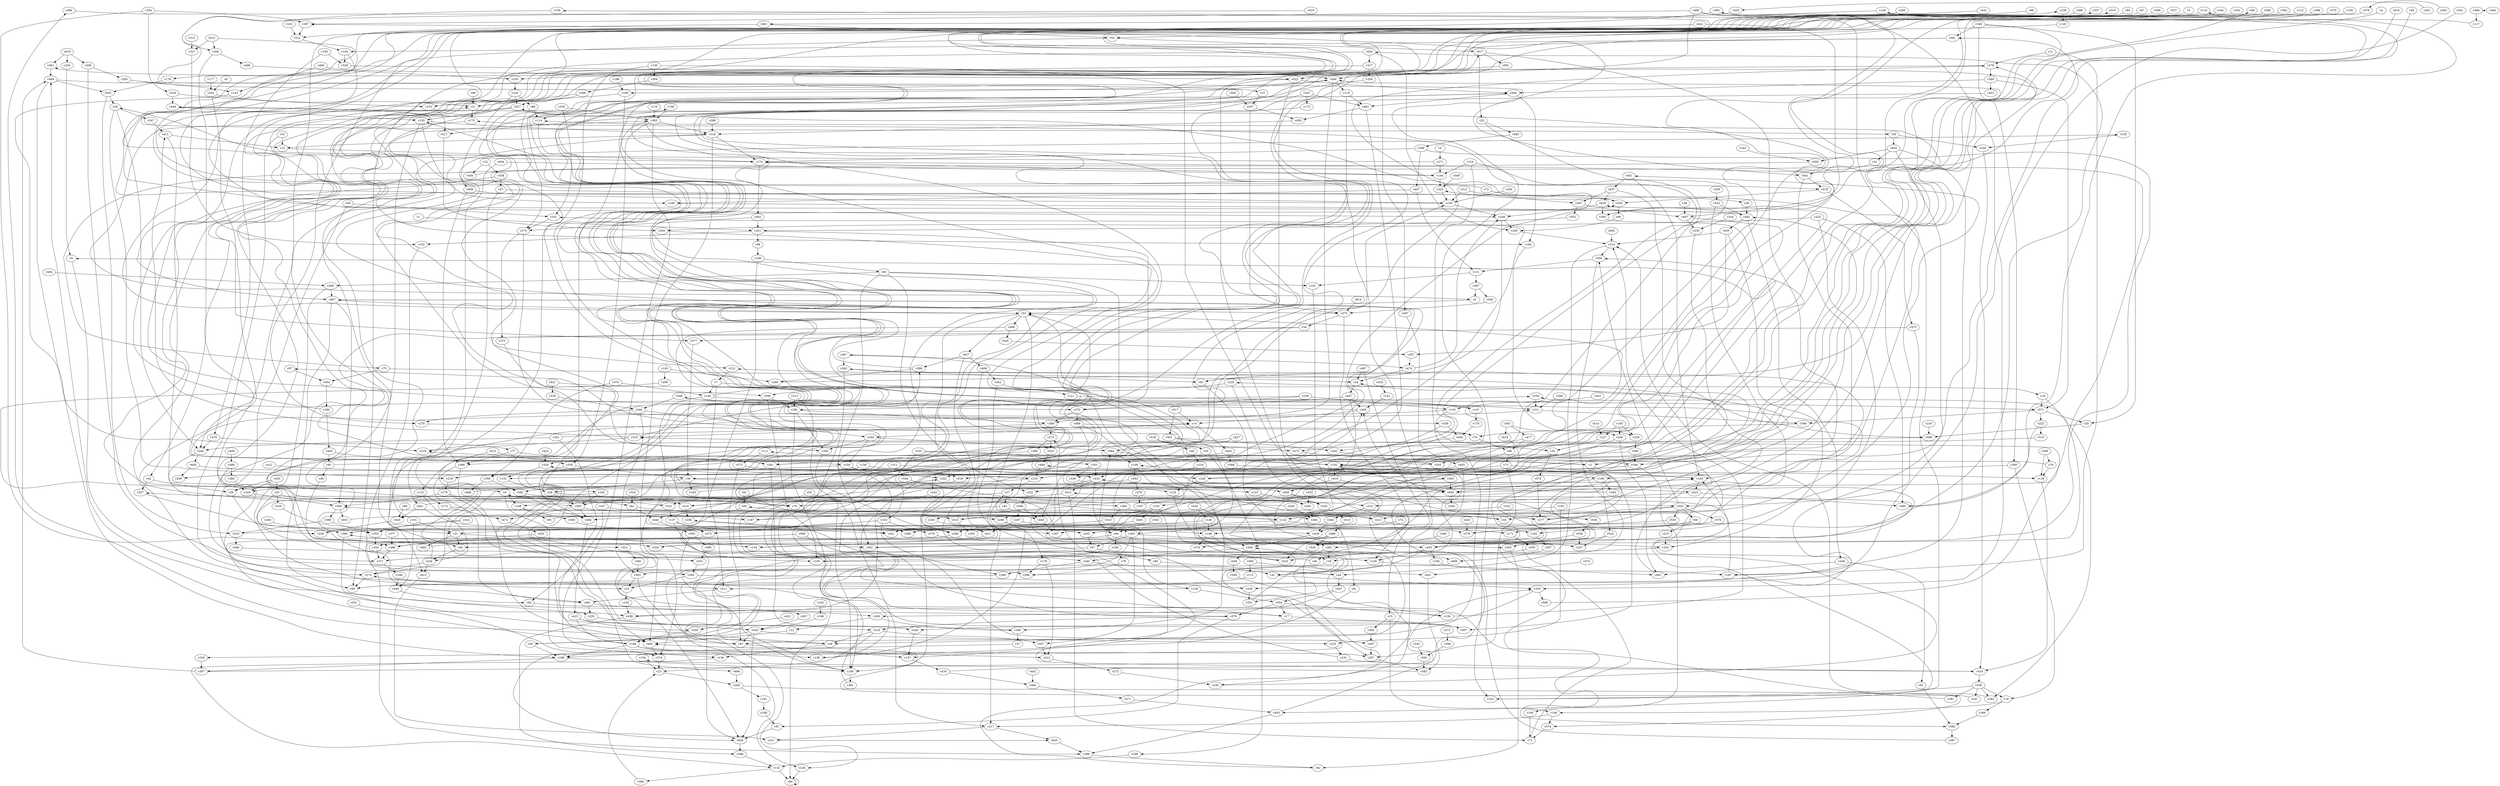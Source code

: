 // Benchmark game 941 - 630 vertices
// time_bound: 199
// targets: v334
digraph G {
    v0 [name="v0", player=0];
    v1 [name="v1", player=0];
    v2 [name="v2", player=0];
    v3 [name="v3", player=1];
    v4 [name="v4", player=1];
    v5 [name="v5", player=1];
    v6 [name="v6", player=0];
    v7 [name="v7", player=1];
    v8 [name="v8", player=0];
    v9 [name="v9", player=1];
    v10 [name="v10", player=0];
    v11 [name="v11", player=1];
    v12 [name="v12", player=1];
    v13 [name="v13", player=1];
    v14 [name="v14", player=0];
    v15 [name="v15", player=1];
    v16 [name="v16", player=0];
    v17 [name="v17", player=1];
    v18 [name="v18", player=0];
    v19 [name="v19", player=0];
    v20 [name="v20", player=1];
    v21 [name="v21", player=0];
    v22 [name="v22", player=1];
    v23 [name="v23", player=0];
    v24 [name="v24", player=1];
    v25 [name="v25", player=1];
    v26 [name="v26", player=0];
    v27 [name="v27", player=1];
    v28 [name="v28", player=1];
    v29 [name="v29", player=0];
    v30 [name="v30", player=1];
    v31 [name="v31", player=0];
    v32 [name="v32", player=0];
    v33 [name="v33", player=1];
    v34 [name="v34", player=0];
    v35 [name="v35", player=0];
    v36 [name="v36", player=0];
    v37 [name="v37", player=1];
    v38 [name="v38", player=0];
    v39 [name="v39", player=0];
    v40 [name="v40", player=0];
    v41 [name="v41", player=1];
    v42 [name="v42", player=0];
    v43 [name="v43", player=0];
    v44 [name="v44", player=0];
    v45 [name="v45", player=1];
    v46 [name="v46", player=0];
    v47 [name="v47", player=1];
    v48 [name="v48", player=1];
    v49 [name="v49", player=0];
    v50 [name="v50", player=0];
    v51 [name="v51", player=0];
    v52 [name="v52", player=1];
    v53 [name="v53", player=1];
    v54 [name="v54", player=1];
    v55 [name="v55", player=0];
    v56 [name="v56", player=0];
    v57 [name="v57", player=0];
    v58 [name="v58", player=1];
    v59 [name="v59", player=0];
    v60 [name="v60", player=0];
    v61 [name="v61", player=1];
    v62 [name="v62", player=0];
    v63 [name="v63", player=1];
    v64 [name="v64", player=1];
    v65 [name="v65", player=0];
    v66 [name="v66", player=0];
    v67 [name="v67", player=1];
    v68 [name="v68", player=1];
    v69 [name="v69", player=0];
    v70 [name="v70", player=1];
    v71 [name="v71", player=0];
    v72 [name="v72", player=0];
    v73 [name="v73", player=0];
    v74 [name="v74", player=1];
    v75 [name="v75", player=1];
    v76 [name="v76", player=0];
    v77 [name="v77", player=0];
    v78 [name="v78", player=1];
    v79 [name="v79", player=0];
    v80 [name="v80", player=0];
    v81 [name="v81", player=0];
    v82 [name="v82", player=0];
    v83 [name="v83", player=1];
    v84 [name="v84", player=0];
    v85 [name="v85", player=1];
    v86 [name="v86", player=1];
    v87 [name="v87", player=1];
    v88 [name="v88", player=1];
    v89 [name="v89", player=0];
    v90 [name="v90", player=1];
    v91 [name="v91", player=1];
    v92 [name="v92", player=0];
    v93 [name="v93", player=0];
    v94 [name="v94", player=1];
    v95 [name="v95", player=0];
    v96 [name="v96", player=0];
    v97 [name="v97", player=1];
    v98 [name="v98", player=1];
    v99 [name="v99", player=1];
    v100 [name="v100", player=1];
    v101 [name="v101", player=1];
    v102 [name="v102", player=0];
    v103 [name="v103", player=1];
    v104 [name="v104", player=0];
    v105 [name="v105", player=1];
    v106 [name="v106", player=0];
    v107 [name="v107", player=1];
    v108 [name="v108", player=0];
    v109 [name="v109", player=0];
    v110 [name="v110", player=1];
    v111 [name="v111", player=0];
    v112 [name="v112", player=0];
    v113 [name="v113", player=1];
    v114 [name="v114", player=1];
    v115 [name="v115", player=0];
    v116 [name="v116", player=1];
    v117 [name="v117", player=1];
    v118 [name="v118", player=1];
    v119 [name="v119", player=0];
    v120 [name="v120", player=0];
    v121 [name="v121", player=1];
    v122 [name="v122", player=0];
    v123 [name="v123", player=0];
    v124 [name="v124", player=1];
    v125 [name="v125", player=1];
    v126 [name="v126", player=1];
    v127 [name="v127", player=0];
    v128 [name="v128", player=0];
    v129 [name="v129", player=1];
    v130 [name="v130", player=1];
    v131 [name="v131", player=1];
    v132 [name="v132", player=1];
    v133 [name="v133", player=0];
    v134 [name="v134", player=1];
    v135 [name="v135", player=0];
    v136 [name="v136", player=0];
    v137 [name="v137", player=1];
    v138 [name="v138", player=1];
    v139 [name="v139", player=0];
    v140 [name="v140", player=0];
    v141 [name="v141", player=1];
    v142 [name="v142", player=1];
    v143 [name="v143", player=0];
    v144 [name="v144", player=1];
    v145 [name="v145", player=0];
    v146 [name="v146", player=1];
    v147 [name="v147", player=0];
    v148 [name="v148", player=0];
    v149 [name="v149", player=1];
    v150 [name="v150", player=0];
    v151 [name="v151", player=0];
    v152 [name="v152", player=0];
    v153 [name="v153", player=0];
    v154 [name="v154", player=1];
    v155 [name="v155", player=1];
    v156 [name="v156", player=1];
    v157 [name="v157", player=0];
    v158 [name="v158", player=1];
    v159 [name="v159", player=1];
    v160 [name="v160", player=1];
    v161 [name="v161", player=0];
    v162 [name="v162", player=1];
    v163 [name="v163", player=1];
    v164 [name="v164", player=1];
    v165 [name="v165", player=0];
    v166 [name="v166", player=0];
    v167 [name="v167", player=0];
    v168 [name="v168", player=1];
    v169 [name="v169", player=0];
    v170 [name="v170", player=1];
    v171 [name="v171", player=0];
    v172 [name="v172", player=0];
    v173 [name="v173", player=0];
    v174 [name="v174", player=1];
    v175 [name="v175", player=1];
    v176 [name="v176", player=0];
    v177 [name="v177", player=0];
    v178 [name="v178", player=1];
    v179 [name="v179", player=0];
    v180 [name="v180", player=1];
    v181 [name="v181", player=1];
    v182 [name="v182", player=0];
    v183 [name="v183", player=0];
    v184 [name="v184", player=0];
    v185 [name="v185", player=1];
    v186 [name="v186", player=0];
    v187 [name="v187", player=1];
    v188 [name="v188", player=0];
    v189 [name="v189", player=0];
    v190 [name="v190", player=0];
    v191 [name="v191", player=1];
    v192 [name="v192", player=1];
    v193 [name="v193", player=0];
    v194 [name="v194", player=1];
    v195 [name="v195", player=1];
    v196 [name="v196", player=0];
    v197 [name="v197", player=1];
    v198 [name="v198", player=0];
    v199 [name="v199", player=1];
    v200 [name="v200", player=0];
    v201 [name="v201", player=1];
    v202 [name="v202", player=0];
    v203 [name="v203", player=1];
    v204 [name="v204", player=1];
    v205 [name="v205", player=1];
    v206 [name="v206", player=1];
    v207 [name="v207", player=0];
    v208 [name="v208", player=1];
    v209 [name="v209", player=0];
    v210 [name="v210", player=1];
    v211 [name="v211", player=0];
    v212 [name="v212", player=0];
    v213 [name="v213", player=0];
    v214 [name="v214", player=0];
    v215 [name="v215", player=1];
    v216 [name="v216", player=0];
    v217 [name="v217", player=1];
    v218 [name="v218", player=1];
    v219 [name="v219", player=0];
    v220 [name="v220", player=0];
    v221 [name="v221", player=1];
    v222 [name="v222", player=1];
    v223 [name="v223", player=1];
    v224 [name="v224", player=0];
    v225 [name="v225", player=1];
    v226 [name="v226", player=1];
    v227 [name="v227", player=1];
    v228 [name="v228", player=0];
    v229 [name="v229", player=1];
    v230 [name="v230", player=0];
    v231 [name="v231", player=1];
    v232 [name="v232", player=1];
    v233 [name="v233", player=1];
    v234 [name="v234", player=0];
    v235 [name="v235", player=0];
    v236 [name="v236", player=0];
    v237 [name="v237", player=1];
    v238 [name="v238", player=1];
    v239 [name="v239", player=1];
    v240 [name="v240", player=0];
    v241 [name="v241", player=1];
    v242 [name="v242", player=0];
    v243 [name="v243", player=1];
    v244 [name="v244", player=1];
    v245 [name="v245", player=0];
    v246 [name="v246", player=0];
    v247 [name="v247", player=0];
    v248 [name="v248", player=1];
    v249 [name="v249", player=1];
    v250 [name="v250", player=0];
    v251 [name="v251", player=1];
    v252 [name="v252", player=0];
    v253 [name="v253", player=1];
    v254 [name="v254", player=0];
    v255 [name="v255", player=0];
    v256 [name="v256", player=0];
    v257 [name="v257", player=0];
    v258 [name="v258", player=1];
    v259 [name="v259", player=0];
    v260 [name="v260", player=1];
    v261 [name="v261", player=0];
    v262 [name="v262", player=1];
    v263 [name="v263", player=1];
    v264 [name="v264", player=0];
    v265 [name="v265", player=1];
    v266 [name="v266", player=0];
    v267 [name="v267", player=0];
    v268 [name="v268", player=1];
    v269 [name="v269", player=1];
    v270 [name="v270", player=1];
    v271 [name="v271", player=1];
    v272 [name="v272", player=0];
    v273 [name="v273", player=0];
    v274 [name="v274", player=0];
    v275 [name="v275", player=1];
    v276 [name="v276", player=1];
    v277 [name="v277", player=1];
    v278 [name="v278", player=1];
    v279 [name="v279", player=0];
    v280 [name="v280", player=1];
    v281 [name="v281", player=1];
    v282 [name="v282", player=1];
    v283 [name="v283", player=0];
    v284 [name="v284", player=0];
    v285 [name="v285", player=0];
    v286 [name="v286", player=0];
    v287 [name="v287", player=0];
    v288 [name="v288", player=1];
    v289 [name="v289", player=0];
    v290 [name="v290", player=1];
    v291 [name="v291", player=1];
    v292 [name="v292", player=1];
    v293 [name="v293", player=1];
    v294 [name="v294", player=1];
    v295 [name="v295", player=0];
    v296 [name="v296", player=0];
    v297 [name="v297", player=0];
    v298 [name="v298", player=0];
    v299 [name="v299", player=0];
    v300 [name="v300", player=1];
    v301 [name="v301", player=1];
    v302 [name="v302", player=0];
    v303 [name="v303", player=0];
    v304 [name="v304", player=1];
    v305 [name="v305", player=0];
    v306 [name="v306", player=0];
    v307 [name="v307", player=1];
    v308 [name="v308", player=0];
    v309 [name="v309", player=1];
    v310 [name="v310", player=0];
    v311 [name="v311", player=0];
    v312 [name="v312", player=1];
    v313 [name="v313", player=1];
    v314 [name="v314", player=1];
    v315 [name="v315", player=0];
    v316 [name="v316", player=1];
    v317 [name="v317", player=1];
    v318 [name="v318", player=1];
    v319 [name="v319", player=0];
    v320 [name="v320", player=1];
    v321 [name="v321", player=1];
    v322 [name="v322", player=0];
    v323 [name="v323", player=1];
    v324 [name="v324", player=0];
    v325 [name="v325", player=0];
    v326 [name="v326", player=0];
    v327 [name="v327", player=0];
    v328 [name="v328", player=0];
    v329 [name="v329", player=1];
    v330 [name="v330", player=0];
    v331 [name="v331", player=1];
    v332 [name="v332", player=0];
    v333 [name="v333", player=0];
    v334 [name="v334", player=1, target=1];
    v335 [name="v335", player=0];
    v336 [name="v336", player=1];
    v337 [name="v337", player=0];
    v338 [name="v338", player=0];
    v339 [name="v339", player=0];
    v340 [name="v340", player=0];
    v341 [name="v341", player=1];
    v342 [name="v342", player=1];
    v343 [name="v343", player=0];
    v344 [name="v344", player=1];
    v345 [name="v345", player=0];
    v346 [name="v346", player=0];
    v347 [name="v347", player=1];
    v348 [name="v348", player=1];
    v349 [name="v349", player=0];
    v350 [name="v350", player=0];
    v351 [name="v351", player=0];
    v352 [name="v352", player=1];
    v353 [name="v353", player=1];
    v354 [name="v354", player=1];
    v355 [name="v355", player=1];
    v356 [name="v356", player=1];
    v357 [name="v357", player=1];
    v358 [name="v358", player=0];
    v359 [name="v359", player=1];
    v360 [name="v360", player=0];
    v361 [name="v361", player=1];
    v362 [name="v362", player=1];
    v363 [name="v363", player=1];
    v364 [name="v364", player=0];
    v365 [name="v365", player=1];
    v366 [name="v366", player=1];
    v367 [name="v367", player=1];
    v368 [name="v368", player=0];
    v369 [name="v369", player=0];
    v370 [name="v370", player=1];
    v371 [name="v371", player=0];
    v372 [name="v372", player=0];
    v373 [name="v373", player=1];
    v374 [name="v374", player=1];
    v375 [name="v375", player=0];
    v376 [name="v376", player=1];
    v377 [name="v377", player=0];
    v378 [name="v378", player=0];
    v379 [name="v379", player=1];
    v380 [name="v380", player=0];
    v381 [name="v381", player=1];
    v382 [name="v382", player=0];
    v383 [name="v383", player=1];
    v384 [name="v384", player=1];
    v385 [name="v385", player=0];
    v386 [name="v386", player=1];
    v387 [name="v387", player=0];
    v388 [name="v388", player=0];
    v389 [name="v389", player=1];
    v390 [name="v390", player=0];
    v391 [name="v391", player=1];
    v392 [name="v392", player=1];
    v393 [name="v393", player=1];
    v394 [name="v394", player=0];
    v395 [name="v395", player=0];
    v396 [name="v396", player=1];
    v397 [name="v397", player=1];
    v398 [name="v398", player=0];
    v399 [name="v399", player=1];
    v400 [name="v400", player=0];
    v401 [name="v401", player=1];
    v402 [name="v402", player=0];
    v403 [name="v403", player=1];
    v404 [name="v404", player=1];
    v405 [name="v405", player=1];
    v406 [name="v406", player=0];
    v407 [name="v407", player=1];
    v408 [name="v408", player=1];
    v409 [name="v409", player=1];
    v410 [name="v410", player=0];
    v411 [name="v411", player=0];
    v412 [name="v412", player=1];
    v413 [name="v413", player=0];
    v414 [name="v414", player=0];
    v415 [name="v415", player=1];
    v416 [name="v416", player=0];
    v417 [name="v417", player=1];
    v418 [name="v418", player=1];
    v419 [name="v419", player=0];
    v420 [name="v420", player=1];
    v421 [name="v421", player=1];
    v422 [name="v422", player=1];
    v423 [name="v423", player=0];
    v424 [name="v424", player=1];
    v425 [name="v425", player=0];
    v426 [name="v426", player=0];
    v427 [name="v427", player=0];
    v428 [name="v428", player=0];
    v429 [name="v429", player=0];
    v430 [name="v430", player=1];
    v431 [name="v431", player=1];
    v432 [name="v432", player=1];
    v433 [name="v433", player=0];
    v434 [name="v434", player=1];
    v435 [name="v435", player=1];
    v436 [name="v436", player=0];
    v437 [name="v437", player=1];
    v438 [name="v438", player=0];
    v439 [name="v439", player=1];
    v440 [name="v440", player=1];
    v441 [name="v441", player=0];
    v442 [name="v442", player=0];
    v443 [name="v443", player=0];
    v444 [name="v444", player=0];
    v445 [name="v445", player=1];
    v446 [name="v446", player=1];
    v447 [name="v447", player=0];
    v448 [name="v448", player=0];
    v449 [name="v449", player=1];
    v450 [name="v450", player=0];
    v451 [name="v451", player=1];
    v452 [name="v452", player=0];
    v453 [name="v453", player=1];
    v454 [name="v454", player=0];
    v455 [name="v455", player=1];
    v456 [name="v456", player=0];
    v457 [name="v457", player=0];
    v458 [name="v458", player=0];
    v459 [name="v459", player=1];
    v460 [name="v460", player=0];
    v461 [name="v461", player=1];
    v462 [name="v462", player=1];
    v463 [name="v463", player=0];
    v464 [name="v464", player=1];
    v465 [name="v465", player=0];
    v466 [name="v466", player=0];
    v467 [name="v467", player=1];
    v468 [name="v468", player=1];
    v469 [name="v469", player=0];
    v470 [name="v470", player=0];
    v471 [name="v471", player=1];
    v472 [name="v472", player=1];
    v473 [name="v473", player=0];
    v474 [name="v474", player=0];
    v475 [name="v475", player=0];
    v476 [name="v476", player=1];
    v477 [name="v477", player=0];
    v478 [name="v478", player=1];
    v479 [name="v479", player=1];
    v480 [name="v480", player=1];
    v481 [name="v481", player=0];
    v482 [name="v482", player=0];
    v483 [name="v483", player=0];
    v484 [name="v484", player=0];
    v485 [name="v485", player=1];
    v486 [name="v486", player=0];
    v487 [name="v487", player=1];
    v488 [name="v488", player=0];
    v489 [name="v489", player=0];
    v490 [name="v490", player=0];
    v491 [name="v491", player=1];
    v492 [name="v492", player=0];
    v493 [name="v493", player=0];
    v494 [name="v494", player=1];
    v495 [name="v495", player=0];
    v496 [name="v496", player=1];
    v497 [name="v497", player=1];
    v498 [name="v498", player=1];
    v499 [name="v499", player=1];
    v500 [name="v500", player=0];
    v501 [name="v501", player=0];
    v502 [name="v502", player=1];
    v503 [name="v503", player=1];
    v504 [name="v504", player=1];
    v505 [name="v505", player=1];
    v506 [name="v506", player=0];
    v507 [name="v507", player=1];
    v508 [name="v508", player=0];
    v509 [name="v509", player=0];
    v510 [name="v510", player=1];
    v511 [name="v511", player=1];
    v512 [name="v512", player=0];
    v513 [name="v513", player=0];
    v514 [name="v514", player=1];
    v515 [name="v515", player=0];
    v516 [name="v516", player=0];
    v517 [name="v517", player=0];
    v518 [name="v518", player=0];
    v519 [name="v519", player=1];
    v520 [name="v520", player=1];
    v521 [name="v521", player=1];
    v522 [name="v522", player=0];
    v523 [name="v523", player=0];
    v524 [name="v524", player=0];
    v525 [name="v525", player=0];
    v526 [name="v526", player=0];
    v527 [name="v527", player=1];
    v528 [name="v528", player=1];
    v529 [name="v529", player=0];
    v530 [name="v530", player=1];
    v531 [name="v531", player=1];
    v532 [name="v532", player=0];
    v533 [name="v533", player=0];
    v534 [name="v534", player=0];
    v535 [name="v535", player=1];
    v536 [name="v536", player=1];
    v537 [name="v537", player=0];
    v538 [name="v538", player=0];
    v539 [name="v539", player=1];
    v540 [name="v540", player=1];
    v541 [name="v541", player=0];
    v542 [name="v542", player=0];
    v543 [name="v543", player=0];
    v544 [name="v544", player=0];
    v545 [name="v545", player=0];
    v546 [name="v546", player=0];
    v547 [name="v547", player=0];
    v548 [name="v548", player=1];
    v549 [name="v549", player=0];
    v550 [name="v550", player=1];
    v551 [name="v551", player=1];
    v552 [name="v552", player=1];
    v553 [name="v553", player=0];
    v554 [name="v554", player=0];
    v555 [name="v555", player=0];
    v556 [name="v556", player=0];
    v557 [name="v557", player=0];
    v558 [name="v558", player=1];
    v559 [name="v559", player=0];
    v560 [name="v560", player=1];
    v561 [name="v561", player=1];
    v562 [name="v562", player=0];
    v563 [name="v563", player=0];
    v564 [name="v564", player=0];
    v565 [name="v565", player=0];
    v566 [name="v566", player=1];
    v567 [name="v567", player=0];
    v568 [name="v568", player=0];
    v569 [name="v569", player=0];
    v570 [name="v570", player=0];
    v571 [name="v571", player=0];
    v572 [name="v572", player=0];
    v573 [name="v573", player=0];
    v574 [name="v574", player=0];
    v575 [name="v575", player=0];
    v576 [name="v576", player=1];
    v577 [name="v577", player=1];
    v578 [name="v578", player=1];
    v579 [name="v579", player=1];
    v580 [name="v580", player=1];
    v581 [name="v581", player=1];
    v582 [name="v582", player=0];
    v583 [name="v583", player=1];
    v584 [name="v584", player=0];
    v585 [name="v585", player=1];
    v586 [name="v586", player=1];
    v587 [name="v587", player=1];
    v588 [name="v588", player=0];
    v589 [name="v589", player=0];
    v590 [name="v590", player=0];
    v591 [name="v591", player=1];
    v592 [name="v592", player=1];
    v593 [name="v593", player=1];
    v594 [name="v594", player=0];
    v595 [name="v595", player=1];
    v596 [name="v596", player=1];
    v597 [name="v597", player=0];
    v598 [name="v598", player=1];
    v599 [name="v599", player=0];
    v600 [name="v600", player=1];
    v601 [name="v601", player=1];
    v602 [name="v602", player=0];
    v603 [name="v603", player=0];
    v604 [name="v604", player=1];
    v605 [name="v605", player=0];
    v606 [name="v606", player=1];
    v607 [name="v607", player=1];
    v608 [name="v608", player=0];
    v609 [name="v609", player=0];
    v610 [name="v610", player=0];
    v611 [name="v611", player=0];
    v612 [name="v612", player=1];
    v613 [name="v613", player=0];
    v614 [name="v614", player=1];
    v615 [name="v615", player=0];
    v616 [name="v616", player=0];
    v617 [name="v617", player=0];
    v618 [name="v618", player=0];
    v619 [name="v619", player=0];
    v620 [name="v620", player=0];
    v621 [name="v621", player=0];
    v622 [name="v622", player=1];
    v623 [name="v623", player=0];
    v624 [name="v624", player=0];
    v625 [name="v625", player=1];
    v626 [name="v626", player=0];
    v627 [name="v627", player=1];
    v628 [name="v628", player=0];
    v629 [name="v629", player=1];

    v0 -> v168;
    v1 -> v421;
    v2 -> v507;
    v3 -> v521 [constraint="t mod 5 == 0"];
    v4 -> v371 [constraint="t mod 2 == 0"];
    v5 -> v53;
    v6 -> v271;
    v7 -> v507 [constraint="t < 10"];
    v8 -> v342;
    v9 -> v38;
    v10 -> v207;
    v11 -> v279;
    v12 -> v400;
    v13 -> v174;
    v14 -> v294;
    v15 -> v382;
    v16 -> v282;
    v17 -> v507;
    v18 -> v226 [constraint="t < 9"];
    v19 -> v146;
    v20 -> v490;
    v21 -> v175;
    v22 -> v142;
    v23 -> v284;
    v24 -> v447;
    v25 -> v236;
    v26 -> v219;
    v27 -> v413 [constraint="t < 14"];
    v28 -> v487;
    v29 -> v565;
    v30 -> v604;
    v31 -> v65;
    v32 -> v436;
    v33 -> v13;
    v34 -> v212 [constraint="t >= 4"];
    v35 -> v570;
    v36 -> v445 [constraint="t mod 2 == 1"];
    v37 -> v628 [constraint="t mod 2 == 0"];
    v38 -> v486 [constraint="t mod 3 == 1"];
    v39 -> v488;
    v40 -> v273;
    v41 -> v355;
    v42 -> v39;
    v43 -> v122;
    v44 -> v547;
    v45 -> v85 [constraint="t >= 5"];
    v46 -> v324;
    v47 -> v62 [constraint="t >= 5"];
    v48 -> v224;
    v49 -> v63 [constraint="t >= 4"];
    v50 -> v17 [constraint="t >= 1"];
    v51 -> v541;
    v52 -> v541;
    v53 -> v217;
    v54 -> v278;
    v55 -> v531;
    v56 -> v196;
    v57 -> v613;
    v58 -> v482;
    v59 -> v331;
    v60 -> v60 [constraint="t < 13"];
    v61 -> v196;
    v62 -> v444;
    v63 -> v578;
    v64 -> v582 [constraint="t < 7"];
    v65 -> v234;
    v66 -> v215;
    v67 -> v190 [constraint="t >= 5"];
    v68 -> v123 [constraint="t < 9"];
    v69 -> v295;
    v70 -> v163 [constraint="t < 5"];
    v71 -> v564 [constraint="t < 10"];
    v72 -> v238 [constraint="t mod 5 == 0"];
    v73 -> v228;
    v74 -> v428;
    v75 -> v24;
    v76 -> v150 [constraint="t < 11"];
    v77 -> v261;
    v78 -> v296;
    v79 -> v97 [constraint="t >= 3"];
    v80 -> v44;
    v81 -> v515;
    v82 -> v449 [constraint="t >= 1"];
    v83 -> v116 [constraint="t >= 2"];
    v84 -> v362;
    v85 -> v444;
    v86 -> v58 [constraint="t < 11"];
    v87 -> v157;
    v88 -> v114;
    v89 -> v445;
    v90 -> v481 [constraint="t < 13"];
    v91 -> v628;
    v92 -> v456;
    v93 -> v582;
    v94 -> v346 [constraint="t mod 5 == 3"];
    v95 -> v484 [constraint="t >= 2"];
    v96 -> v73;
    v97 -> v264;
    v98 -> v189;
    v99 -> v21;
    v100 -> v105;
    v101 -> v211 [constraint="t >= 4"];
    v102 -> v198;
    v103 -> v378;
    v104 -> v478 [constraint="t >= 3"];
    v105 -> v331 [constraint="t >= 4"];
    v106 -> v71;
    v107 -> v450;
    v108 -> v91;
    v109 -> v413;
    v110 -> v365;
    v111 -> v573;
    v112 -> v359 [constraint="t >= 1"];
    v113 -> v511;
    v114 -> v428 [constraint="t < 14"];
    v115 -> v234;
    v116 -> v575 [constraint="t >= 3"];
    v117 -> v126 [constraint="t < 12"];
    v118 -> v416;
    v119 -> v463;
    v120 -> v114 [constraint="t mod 2 == 0"];
    v121 -> v571;
    v122 -> v56 [constraint="t < 8"];
    v123 -> v265;
    v124 -> v323;
    v125 -> v332;
    v126 -> v178 [constraint="t < 13"];
    v127 -> v35;
    v128 -> v319 [constraint="t mod 3 == 1"];
    v129 -> v601;
    v130 -> v561;
    v131 -> v587;
    v132 -> v380;
    v133 -> v301 [constraint="t >= 3"];
    v134 -> v626 [constraint="t >= 4"];
    v135 -> v430;
    v136 -> v132 [constraint="t mod 4 == 3"];
    v137 -> v66 [constraint="t >= 2"];
    v138 -> v438 [constraint="t < 13"];
    v139 -> v274 [constraint="t < 5"];
    v140 -> v16 [constraint="t >= 3"];
    v141 -> v305;
    v142 -> v438;
    v143 -> v77 [constraint="t < 6"];
    v144 -> v325;
    v145 -> v206;
    v146 -> v574;
    v147 -> v584 [constraint="t < 12"];
    v148 -> v376;
    v149 -> v148;
    v150 -> v249;
    v151 -> v29;
    v152 -> v398;
    v153 -> v417;
    v154 -> v23;
    v155 -> v84;
    v156 -> v122 [constraint="t mod 5 == 3"];
    v157 -> v476;
    v158 -> v365;
    v159 -> v208 [constraint="t >= 3"];
    v160 -> v24 [constraint="t < 9"];
    v161 -> v280;
    v162 -> v307 [constraint="t mod 3 == 0"];
    v163 -> v423;
    v164 -> v329;
    v165 -> v256;
    v166 -> v139;
    v167 -> v229 [constraint="t mod 3 == 0"];
    v168 -> v95;
    v169 -> v153;
    v170 -> v454;
    v171 -> v555;
    v172 -> v252 [constraint="t >= 3"];
    v173 -> v543 [constraint="t mod 2 == 1"];
    v174 -> v144;
    v175 -> v5 [constraint="t >= 1"];
    v176 -> v213;
    v177 -> v342;
    v178 -> v505;
    v179 -> v306;
    v180 -> v60;
    v181 -> v108;
    v182 -> v557;
    v183 -> v473 [constraint="t < 5"];
    v184 -> v395 [constraint="t < 9"];
    v185 -> v393 [constraint="t < 10"];
    v186 -> v482;
    v187 -> v163;
    v188 -> v169;
    v189 -> v92;
    v190 -> v580 [constraint="t < 14"];
    v191 -> v446;
    v192 -> v163;
    v193 -> v225;
    v194 -> v187;
    v195 -> v528;
    v196 -> v397;
    v197 -> v607 [constraint="t mod 5 == 0"];
    v198 -> v543;
    v199 -> v600;
    v200 -> v390;
    v201 -> v14 [constraint="t < 15"];
    v202 -> v67;
    v203 -> v457;
    v204 -> v353;
    v205 -> v305;
    v206 -> v0 [constraint="t >= 4"];
    v207 -> v459;
    v208 -> v498;
    v209 -> v132;
    v210 -> v592;
    v211 -> v366;
    v212 -> v7;
    v213 -> v272;
    v214 -> v44;
    v215 -> v332;
    v216 -> v490;
    v217 -> v625;
    v218 -> v623 [constraint="t < 11"];
    v219 -> v179;
    v220 -> v608;
    v221 -> v625 [constraint="t < 9"];
    v222 -> v510;
    v223 -> v171;
    v224 -> v433;
    v225 -> v231;
    v226 -> v60;
    v227 -> v580;
    v228 -> v492 [constraint="t >= 1"];
    v229 -> v508;
    v230 -> v163;
    v231 -> v527 [constraint="t < 14"];
    v232 -> v566;
    v233 -> v399 [constraint="t < 6"];
    v234 -> v534 [constraint="t < 12"];
    v235 -> v543;
    v236 -> v306 [constraint="t >= 3"];
    v237 -> v305 [constraint="t mod 2 == 1"];
    v238 -> v120;
    v239 -> v339 [constraint="t >= 1"];
    v240 -> v396;
    v241 -> v400 [constraint="t < 9"];
    v242 -> v562;
    v243 -> v500;
    v244 -> v227 [constraint="t mod 3 == 1"];
    v245 -> v365 [constraint="t mod 5 == 3"];
    v246 -> v549;
    v247 -> v411;
    v248 -> v601;
    v249 -> v63;
    v250 -> v267;
    v251 -> v438;
    v252 -> v371;
    v253 -> v310 [constraint="t < 13"];
    v254 -> v9;
    v255 -> v220;
    v256 -> v192;
    v257 -> v583;
    v258 -> v321;
    v259 -> v532;
    v260 -> v148;
    v261 -> v516;
    v262 -> v293;
    v263 -> v379 [constraint="t >= 1"];
    v264 -> v290;
    v265 -> v260;
    v266 -> v65;
    v267 -> v0 [constraint="t < 9"];
    v268 -> v233;
    v269 -> v607 [constraint="t >= 2"];
    v270 -> v499;
    v271 -> v26 [constraint="t < 5"];
    v272 -> v244;
    v273 -> v388;
    v274 -> v135 [constraint="t >= 1"];
    v275 -> v14;
    v276 -> v167;
    v277 -> v451 [constraint="t mod 3 == 0"];
    v278 -> v17 [constraint="t >= 1"];
    v279 -> v536 [constraint="t < 5"];
    v280 -> v139;
    v281 -> v257;
    v282 -> v214;
    v283 -> v250 [constraint="t >= 3"];
    v284 -> v574 [constraint="t < 15"];
    v285 -> v174 [constraint="t mod 5 == 4"];
    v286 -> v607;
    v287 -> v356 [constraint="t >= 1"];
    v288 -> v316;
    v289 -> v76;
    v290 -> v337 [constraint="t < 14"];
    v291 -> v429 [constraint="t < 5"];
    v292 -> v328 [constraint="t mod 4 == 0"];
    v293 -> v218 [constraint="t mod 2 == 0"];
    v294 -> v339;
    v295 -> v214;
    v296 -> v344 [constraint="t < 7"];
    v297 -> v611;
    v298 -> v2 [constraint="t mod 2 == 1"];
    v299 -> v482 [constraint="t < 15"];
    v300 -> v19;
    v301 -> v125;
    v302 -> v133;
    v303 -> v256;
    v304 -> v368;
    v305 -> v158 [constraint="t >= 4"];
    v306 -> v389;
    v307 -> v543;
    v308 -> v211;
    v309 -> v526 [constraint="t >= 3"];
    v310 -> v258;
    v311 -> v544;
    v312 -> v567 [constraint="t < 5"];
    v313 -> v217;
    v314 -> v440;
    v315 -> v327;
    v316 -> v491 [constraint="t mod 3 == 2"];
    v317 -> v326;
    v318 -> v397;
    v319 -> v183 [constraint="t mod 4 == 3"];
    v320 -> v306;
    v321 -> v68 [constraint="t >= 5"];
    v322 -> v155 [constraint="t < 8"];
    v323 -> v542 [constraint="t < 12"];
    v324 -> v114 [constraint="t < 12"];
    v325 -> v150;
    v326 -> v466 [constraint="t < 15"];
    v327 -> v152;
    v328 -> v151;
    v329 -> v590;
    v330 -> v331;
    v331 -> v275;
    v332 -> v522;
    v333 -> v512;
    v334 -> v230;
    v335 -> v153;
    v336 -> v296;
    v337 -> v164 [constraint="t < 5"];
    v338 -> v351;
    v339 -> v438;
    v340 -> v278;
    v341 -> v90 [constraint="t < 14"];
    v342 -> v21;
    v343 -> v320;
    v344 -> v240;
    v345 -> v175 [constraint="t >= 5"];
    v346 -> v605;
    v347 -> v190 [constraint="t mod 4 == 1"];
    v348 -> v168 [constraint="t >= 3"];
    v349 -> v571;
    v350 -> v150;
    v351 -> v387 [constraint="t >= 3"];
    v352 -> v62;
    v353 -> v252;
    v354 -> v387;
    v355 -> v426;
    v356 -> v18;
    v357 -> v474;
    v358 -> v607 [constraint="t >= 5"];
    v359 -> v468;
    v360 -> v281;
    v361 -> v469;
    v362 -> v9 [constraint="t < 15"];
    v363 -> v497 [constraint="t < 6"];
    v364 -> v471;
    v365 -> v210 [constraint="t mod 4 == 1"];
    v366 -> v79;
    v367 -> v474;
    v368 -> v527;
    v369 -> v582;
    v370 -> v140;
    v371 -> v192 [constraint="t < 7"];
    v372 -> v594;
    v373 -> v508;
    v374 -> v23;
    v375 -> v41 [constraint="t >= 5"];
    v376 -> v109 [constraint="t mod 3 == 0"];
    v377 -> v488;
    v378 -> v237;
    v379 -> v393 [constraint="t < 12"];
    v380 -> v23;
    v381 -> v617 [constraint="t mod 4 == 2"];
    v382 -> v497;
    v383 -> v320;
    v384 -> v523;
    v385 -> v22;
    v386 -> v491;
    v387 -> v512;
    v388 -> v261;
    v389 -> v353;
    v390 -> v163 [constraint="t mod 4 == 0"];
    v391 -> v212 [constraint="t mod 4 == 3"];
    v392 -> v565 [constraint="t >= 4"];
    v393 -> v87 [constraint="t < 7"];
    v394 -> v138 [constraint="t mod 4 == 3"];
    v395 -> v449 [constraint="t >= 3"];
    v396 -> v226 [constraint="t mod 4 == 1"];
    v397 -> v279 [constraint="t < 10"];
    v398 -> v82;
    v399 -> v559 [constraint="t < 10"];
    v400 -> v374;
    v401 -> v583;
    v402 -> v364;
    v403 -> v355 [constraint="t >= 1"];
    v404 -> v144;
    v405 -> v553;
    v406 -> v143;
    v407 -> v131;
    v408 -> v134;
    v409 -> v480;
    v410 -> v10 [constraint="t mod 3 == 0"];
    v411 -> v600;
    v412 -> v322;
    v413 -> v182;
    v414 -> v353;
    v415 -> v426;
    v416 -> v258 [constraint="t < 12"];
    v417 -> v504;
    v418 -> v141;
    v419 -> v456;
    v420 -> v322 [constraint="t >= 5"];
    v421 -> v180;
    v422 -> v328;
    v423 -> v314;
    v424 -> v54;
    v425 -> v488;
    v426 -> v157;
    v427 -> v442 [constraint="t < 14"];
    v428 -> v344;
    v429 -> v461 [constraint="t mod 4 == 2"];
    v430 -> v416;
    v431 -> v550;
    v432 -> v122;
    v433 -> v513;
    v434 -> v344;
    v435 -> v214;
    v436 -> v159 [constraint="t >= 1"];
    v437 -> v567;
    v438 -> v586;
    v439 -> v351 [constraint="t >= 2"];
    v440 -> v428;
    v441 -> v30 [constraint="t mod 5 == 1"];
    v442 -> v310;
    v443 -> v460 [constraint="t >= 4"];
    v444 -> v593;
    v445 -> v236;
    v446 -> v560;
    v447 -> v270 [constraint="t < 6"];
    v448 -> v606 [constraint="t >= 2"];
    v449 -> v155;
    v450 -> v267;
    v451 -> v437;
    v452 -> v121;
    v453 -> v417 [constraint="t < 11"];
    v454 -> v262;
    v455 -> v555 [constraint="t mod 2 == 1"];
    v456 -> v520;
    v457 -> v213;
    v458 -> v394;
    v459 -> v316;
    v460 -> v117;
    v461 -> v592;
    v462 -> v275;
    v463 -> v459;
    v464 -> v109;
    v465 -> v261;
    v466 -> v415;
    v467 -> v15;
    v468 -> v233 [constraint="t >= 2"];
    v469 -> v70 [constraint="t >= 1"];
    v470 -> v192 [constraint="t >= 4"];
    v471 -> v403;
    v472 -> v425;
    v473 -> v579 [constraint="t < 9"];
    v474 -> v249;
    v475 -> v2;
    v476 -> v629 [constraint="t >= 2"];
    v477 -> v328 [constraint="t >= 3"];
    v478 -> v470;
    v479 -> v346;
    v480 -> v383;
    v481 -> v423 [constraint="t < 7"];
    v482 -> v248;
    v483 -> v309;
    v484 -> v210;
    v485 -> v492 [constraint="t mod 4 == 3"];
    v486 -> v56 [constraint="t < 9"];
    v487 -> v191 [constraint="t mod 5 == 3"];
    v488 -> v371;
    v489 -> v385 [constraint="t mod 3 == 0"];
    v490 -> v439 [constraint="t < 11"];
    v491 -> v235;
    v492 -> v512 [constraint="t < 8"];
    v493 -> v513 [constraint="t < 11"];
    v494 -> v286;
    v495 -> v113;
    v496 -> v403;
    v497 -> v257;
    v498 -> v255;
    v499 -> v450;
    v500 -> v75 [constraint="t mod 4 == 2"];
    v501 -> v209;
    v502 -> v202;
    v503 -> v232;
    v504 -> v151 [constraint="t mod 3 == 1"];
    v505 -> v26;
    v506 -> v384 [constraint="t mod 5 == 2"];
    v507 -> v367 [constraint="t >= 4"];
    v508 -> v180;
    v509 -> v325;
    v510 -> v400 [constraint="t < 13"];
    v511 -> v491;
    v512 -> v104;
    v513 -> v565;
    v514 -> v127;
    v515 -> v279 [constraint="t mod 4 == 0"];
    v516 -> v23;
    v517 -> v14;
    v518 -> v320;
    v519 -> v475;
    v520 -> v576;
    v521 -> v581;
    v522 -> v53 [constraint="t < 8"];
    v523 -> v321;
    v524 -> v455;
    v525 -> v265;
    v526 -> v534 [constraint="t >= 3"];
    v527 -> v249 [constraint="t >= 5"];
    v528 -> v564;
    v529 -> v31;
    v530 -> v466;
    v531 -> v137;
    v532 -> v482;
    v533 -> v433 [constraint="t < 15"];
    v534 -> v211;
    v535 -> v31;
    v536 -> v556 [constraint="t >= 4"];
    v537 -> v245 [constraint="t mod 3 == 1"];
    v538 -> v323;
    v539 -> v340;
    v540 -> v575;
    v541 -> v386;
    v542 -> v63;
    v543 -> v166;
    v544 -> v314;
    v545 -> v357;
    v546 -> v600 [constraint="t >= 3"];
    v547 -> v554;
    v548 -> v340;
    v549 -> v64;
    v550 -> v166;
    v551 -> v385;
    v552 -> v504;
    v553 -> v82;
    v554 -> v17;
    v555 -> v40;
    v556 -> v0 [constraint="t >= 3"];
    v557 -> v609;
    v558 -> v553;
    v559 -> v21 [constraint="t mod 4 == 0"];
    v560 -> v325 [constraint="t mod 4 == 2"];
    v561 -> v564 [constraint="t >= 4"];
    v562 -> v583;
    v563 -> v87;
    v564 -> v169;
    v565 -> v466;
    v566 -> v297;
    v567 -> v487;
    v568 -> v187 [constraint="t < 14"];
    v569 -> v488;
    v570 -> v277;
    v571 -> v222;
    v572 -> v401;
    v573 -> v518;
    v574 -> v71;
    v575 -> v129;
    v576 -> v628 [constraint="t mod 2 == 1"];
    v577 -> v36;
    v578 -> v361 [constraint="t mod 3 == 0"];
    v579 -> v91;
    v580 -> v235;
    v581 -> v563;
    v582 -> v287;
    v583 -> v154 [constraint="t < 10"];
    v584 -> v147 [constraint="t mod 3 == 2"];
    v585 -> v551;
    v586 -> v132;
    v587 -> v5;
    v588 -> v118;
    v589 -> v321;
    v590 -> v551 [constraint="t mod 4 == 1"];
    v591 -> v622;
    v592 -> v376 [constraint="t mod 3 == 2"];
    v593 -> v628;
    v594 -> v562;
    v595 -> v207;
    v596 -> v53 [constraint="t mod 2 == 0"];
    v597 -> v405;
    v598 -> v174 [constraint="t >= 4"];
    v599 -> v44 [constraint="t mod 2 == 0"];
    v600 -> v192;
    v601 -> v111 [constraint="t >= 2"];
    v602 -> v214;
    v603 -> v548 [constraint="t < 13"];
    v604 -> v546;
    v605 -> v433;
    v606 -> v284;
    v607 -> v90;
    v608 -> v150;
    v609 -> v318 [constraint="t < 5"];
    v610 -> v489;
    v611 -> v324;
    v612 -> v482 [constraint="t mod 5 == 3"];
    v613 -> v221;
    v614 -> v575;
    v615 -> v530;
    v616 -> v299 [constraint="t mod 4 == 2"];
    v617 -> v52;
    v618 -> v322;
    v619 -> v254;
    v620 -> v578;
    v621 -> v363 [constraint="t mod 4 == 3"];
    v622 -> v584;
    v623 -> v484;
    v624 -> v261;
    v625 -> v398;
    v626 -> v317;
    v627 -> v399;
    v628 -> v586;
    v629 -> v249;
    v564 -> v268;
    v627 -> v266;
    v451 -> v163;
    v36 -> v160;
    v312 -> v150;
    v53 -> v627;
    v354 -> v335;
    v316 -> v400;
    v88 -> v275;
    v316 -> v174;
    v11 -> v187;
    v575 -> v34;
    v207 -> v575;
    v15 -> v146;
    v309 -> v174;
    v195 -> v479;
    v604 -> v51;
    v166 -> v257;
    v301 -> v439;
    v306 -> v603;
    v356 -> v131;
    v131 -> v161;
    v7 -> v140;
    v617 -> v591;
    v538 -> v391;
    v612 -> v208;
    v524 -> v237;
    v92 -> v161;
    v140 -> v211;
    v166 -> v196;
    v220 -> v527;
    v165 -> v127;
    v629 -> v393;
    v435 -> v357;
    v103 -> v473;
    v489 -> v526;
    v32 -> v358;
    v137 -> v473;
    v200 -> v12;
    v322 -> v39;
    v31 -> v134;
    v300 -> v199;
    v122 -> v171;
    v349 -> v453;
    v605 -> v299;
    v59 -> v374;
    v415 -> v550;
    v234 -> v613;
    v559 -> v69;
    v149 -> v266;
    v217 -> v221;
    v435 -> v332;
    v201 -> v346;
    v130 -> v304;
    v249 -> v295;
    v273 -> v623;
    v31 -> v493;
    v462 -> v421;
    v55 -> v190;
    v554 -> v138;
    v317 -> v255;
    v283 -> v143;
    v421 -> v152;
    v420 -> v260;
    v317 -> v597;
    v27 -> v176;
    v584 -> v164;
    v433 -> v128;
    v480 -> v371;
    v268 -> v273;
    v520 -> v356;
    v536 -> v454;
    v397 -> v469;
    v569 -> v240;
    v339 -> v103;
    v590 -> v546;
    v519 -> v48;
    v516 -> v457;
    v477 -> v96;
    v294 -> v464;
    v274 -> v90;
    v166 -> v469;
    v53 -> v190;
    v174 -> v462;
    v440 -> v84;
    v223 -> v485;
    v546 -> v36;
    v579 -> v516;
    v107 -> v64;
    v455 -> v194;
    v233 -> v218;
    v201 -> v400;
    v463 -> v475;
    v348 -> v481;
    v191 -> v157;
    v101 -> v31;
    v520 -> v277;
    v547 -> v200;
    v348 -> v20;
    v367 -> v542;
    v84 -> v464;
    v359 -> v592;
    v180 -> v395;
    v384 -> v260;
    v203 -> v281;
    v50 -> v267;
    v465 -> v83;
    v491 -> v200;
    v43 -> v445;
    v622 -> v277;
    v84 -> v455;
    v165 -> v329;
    v390 -> v37;
    v340 -> v294;
    v543 -> v87;
    v433 -> v321;
    v38 -> v136;
    v621 -> v539;
    v25 -> v310;
    v281 -> v18;
    v30 -> v430;
    v464 -> v192;
    v96 -> v293;
    v309 -> v407;
    v405 -> v210;
    v222 -> v485;
    v231 -> v416;
    v520 -> v535;
    v437 -> v629;
    v541 -> v478;
    v389 -> v533;
    v447 -> v518;
    v626 -> v295;
    v53 -> v203;
    v346 -> v265;
    v140 -> v374;
    v76 -> v118;
    v101 -> v549;
    v584 -> v463;
    v284 -> v181;
    v343 -> v39;
    v297 -> v203;
    v115 -> v172;
    v478 -> v559;
    v92 -> v362;
    v239 -> v133;
    v467 -> v24;
    v355 -> v598;
    v479 -> v218;
    v437 -> v490;
    v461 -> v54;
    v612 -> v327;
    v533 -> v568;
    v561 -> v445;
    v561 -> v148;
    v527 -> v155;
    v248 -> v93;
    v567 -> v552;
    v571 -> v20;
    v335 -> v449;
    v199 -> v524;
    v604 -> v500;
    v538 -> v241;
    v57 -> v150;
    v275 -> v373;
    v505 -> v533;
    v565 -> v472;
    v27 -> v43;
    v239 -> v270;
    v234 -> v274;
    v487 -> v230;
    v607 -> v306;
    v253 -> v546;
    v520 -> v45;
    v395 -> v266;
    v543 -> v225;
    v92 -> v286;
    v191 -> v515;
    v501 -> v262;
    v330 -> v365;
    v81 -> v85;
    v530 -> v36;
    v156 -> v210;
    v619 -> v336;
    v109 -> v503;
    v538 -> v19;
    v25 -> v529;
    v403 -> v398;
    v440 -> v61;
    v404 -> v65;
    v474 -> v24;
    v349 -> v584;
    v543 -> v628;
    v542 -> v197;
    v558 -> v237;
    v27 -> v70;
    v92 -> v232;
    v489 -> v522;
    v240 -> v41;
    v423 -> v485;
    v455 -> v129;
    v434 -> v149;
    v503 -> v276;
    v172 -> v472;
    v615 -> v115;
    v147 -> v170;
    v179 -> v87;
    v66 -> v578;
    v179 -> v522;
    v270 -> v268;
    v600 -> v205;
    v183 -> v565;
    v627 -> v408;
    v532 -> v600;
    v203 -> v67;
    v146 -> v217;
    v190 -> v381;
    v138 -> v214;
    v245 -> v610;
    v280 -> v202;
    v124 -> v144;
    v214 -> v356;
    v517 -> v501;
    v279 -> v349;
    v229 -> v45;
    v253 -> v611;
    v208 -> v42;
    v73 -> v257;
    v228 -> v125;
    v448 -> v545;
    v343 -> v25;
    v363 -> v600;
    v347 -> v463;
    v220 -> v88;
    v406 -> v622;
    v499 -> v390;
    v7 -> v511;
    v447 -> v305;
    v233 -> v411;
    v26 -> v247;
    v496 -> v387;
    v192 -> v419;
    v622 -> v609;
    v365 -> v316;
    v128 -> v554;
    v339 -> v219;
    v340 -> v563;
    v274 -> v511;
    v411 -> v13;
    v36 -> v29;
    v124 -> v38;
    v496 -> v564;
    v203 -> v563;
    v313 -> v180;
    v130 -> v199;
    v563 -> v22;
    v290 -> v465;
    v624 -> v588;
    v121 -> v53;
    v587 -> v540;
    v619 -> v361;
    v289 -> v118;
    v83 -> v46;
    v294 -> v395;
    v571 -> v366;
    v554 -> v579;
    v408 -> v452;
    v566 -> v450;
    v385 -> v338;
    v415 -> v166;
    v508 -> v105;
    v617 -> v2;
    v496 -> v355;
    v455 -> v41;
    v155 -> v186;
    v301 -> v433;
    v421 -> v98;
    v424 -> v487;
    v316 -> v13;
    v73 -> v163;
    v84 -> v100;
    v365 -> v213;
    v34 -> v577;
    v452 -> v129;
    v592 -> v466;
    v348 -> v300;
    v481 -> v104;
    v626 -> v90;
    v155 -> v316;
    v495 -> v401;
    v145 -> v269;
    v137 -> v105;
    v19 -> v369;
    v168 -> v589;
    v62 -> v280;
    v593 -> v585;
    v133 -> v35;
    v469 -> v196;
    v607 -> v53;
    v427 -> v464;
    v66 -> v182;
    v303 -> v477;
    v148 -> v18;
    v370 -> v359;
    v368 -> v21;
    v176 -> v296;
    v515 -> v292;
    v303 -> v618;
    v482 -> v435;
    v371 -> v246;
    v14 -> v624;
    v103 -> v396;
    v100 -> v78;
    v189 -> v353;
    v365 -> v530;
    v29 -> v70;
    v54 -> v617;
    v416 -> v538;
    v499 -> v79;
    v470 -> v520;
    v286 -> v22;
    v271 -> v144;
    v336 -> v283;
    v180 -> v268;
    v196 -> v190;
    v419 -> v600;
    v119 -> v244;
    v414 -> v580;
    v342 -> v577;
    v67 -> v80;
    v42 -> v227;
    v132 -> v60;
    v72 -> v559;
    v354 -> v362;
    v104 -> v528;
    v26 -> v346;
    v169 -> v531;
    v604 -> v338;
    v344 -> v458;
    v199 -> v345;
    v520 -> v66;
    v79 -> v96;
    v564 -> v119;
    v137 -> v560;
    v386 -> v565;
    v53 -> v448;
    v556 -> v558;
    v77 -> v386;
    v16 -> v571;
    v407 -> v186;
    v347 -> v173;
    v565 -> v197;
    v305 -> v14;
    v193 -> v413;
    v456 -> v245;
    v546 -> v106;
    v33 -> v274;
    v548 -> v270;
    v573 -> v87;
    v538 -> v282;
    v399 -> v269;
    v0 -> v136;
    v358 -> v57;
    v52 -> v483;
    v608 -> v386;
    v210 -> v27;
    v476 -> v364;
    v311 -> v228;
    v516 -> v38;
    v223 -> v421;
    v75 -> v264;
    v513 -> v71;
    v256 -> v601;
    v519 -> v50;
    v469 -> v505;
}

